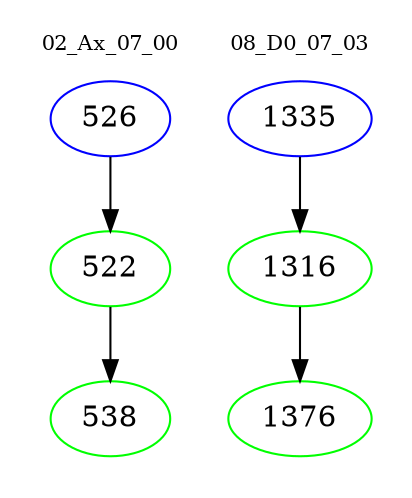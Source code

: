 digraph{
subgraph cluster_0 {
color = white
label = "02_Ax_07_00";
fontsize=10;
T0_526 [label="526", color="blue"]
T0_526 -> T0_522 [color="black"]
T0_522 [label="522", color="green"]
T0_522 -> T0_538 [color="black"]
T0_538 [label="538", color="green"]
}
subgraph cluster_1 {
color = white
label = "08_D0_07_03";
fontsize=10;
T1_1335 [label="1335", color="blue"]
T1_1335 -> T1_1316 [color="black"]
T1_1316 [label="1316", color="green"]
T1_1316 -> T1_1376 [color="black"]
T1_1376 [label="1376", color="green"]
}
}
